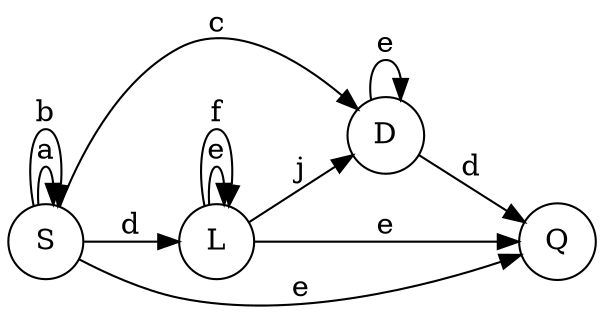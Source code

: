 digraph {
	rankdir=LR size="8,5"
	node [shape=circle]
	S
	node [shape=circle]
	S
	S -> S [label=a]
	node [shape=circle]
	S
	node [shape=circle]
	S
	S -> S [label=b]
	node [shape=circle]
	S
	node [shape=circle]
	D
	S -> D [label=c]
	node [shape=circle]
	S
	node [shape=circle]
	L
	S -> L [label=d]
	node [shape=circle]
	S
	node [shape=circle]
	Q
	S -> Q [label=e]
	node [shape=circle]
	L
	node [shape=circle]
	L
	L -> L [label=e]
	node [shape=circle]
	L
	node [shape=circle]
	L
	L -> L [label=f]
	node [shape=circle]
	L
	node [shape=circle]
	D
	L -> D [label=j]
	node [shape=circle]
	L
	node [shape=circle]
	Q
	L -> Q [label=e]
	node [shape=circle]
	D
	node [shape=circle]
	D
	D -> D [label=e]
	node [shape=circle]
	D
	node [shape=circle]
	Q
	D -> Q [label=d]
}
